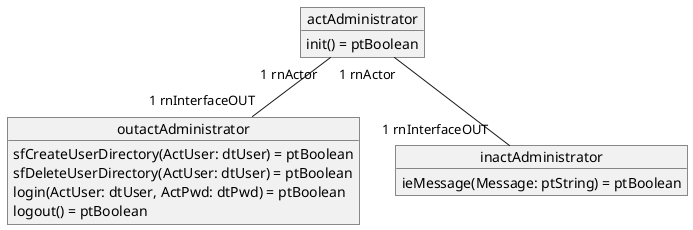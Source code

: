 @startuml
object "actAdministrator" as A1
object "outactAdministrator" as A2
object "inactAdministrator" as A3

A1 "1 rnActor" -- "1 rnInterfaceOUT" A2
A1 "1 rnActor" -- "1 rnInterfaceOUT" A3

A1 : init() = ptBoolean

A2 : sfCreateUserDirectory(ActUser: dtUser) = ptBoolean
A2 : sfDeleteUserDirectory(ActUser: dtUser) = ptBoolean
A2 : login(ActUser: dtUser, ActPwd: dtPwd) = ptBoolean
A2 : logout() = ptBoolean

A3 : ieMessage(Message: ptString) = ptBoolean
@enduml
